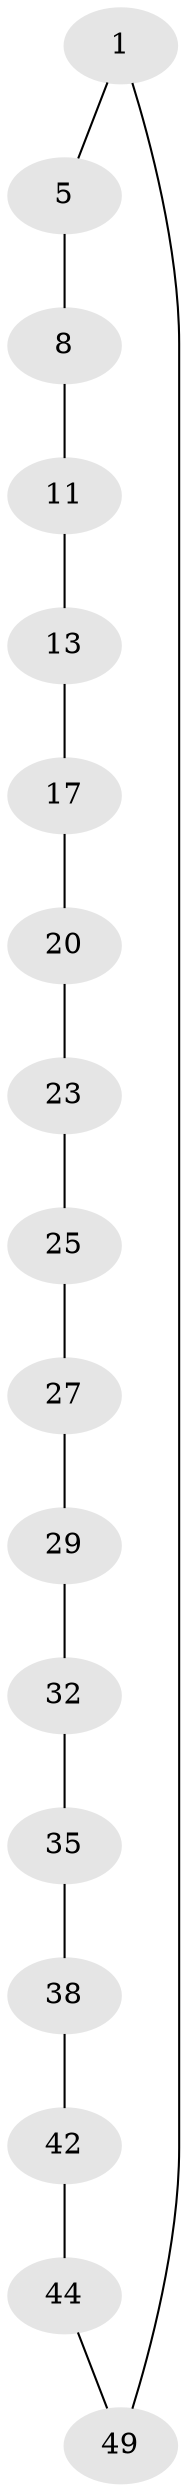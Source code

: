 // original degree distribution, {2: 1.0}
// Generated by graph-tools (version 1.1) at 2025/20/03/04/25 18:20:12]
// undirected, 17 vertices, 17 edges
graph export_dot {
graph [start="1"]
  node [color=gray90,style=filled];
  1 [super="+50+2"];
  5 [super="+6"];
  8 [super="+9"];
  11 [super="+12"];
  13 [super="+14"];
  17 [super="+18"];
  20 [super="+21"];
  23 [super="+24"];
  25 [super="+26"];
  27 [super="+28"];
  29 [super="+30"];
  32 [super="+33"];
  35 [super="+36"];
  38 [super="+39"];
  42 [super="+43"];
  44 [super="+45"];
  49;
  1 -- 49;
  1 -- 5;
  5 -- 8;
  8 -- 11;
  11 -- 13;
  13 -- 17;
  17 -- 20;
  20 -- 23;
  23 -- 25;
  25 -- 27;
  27 -- 29;
  29 -- 32;
  32 -- 35;
  35 -- 38;
  38 -- 42;
  42 -- 44;
  44 -- 49;
}
